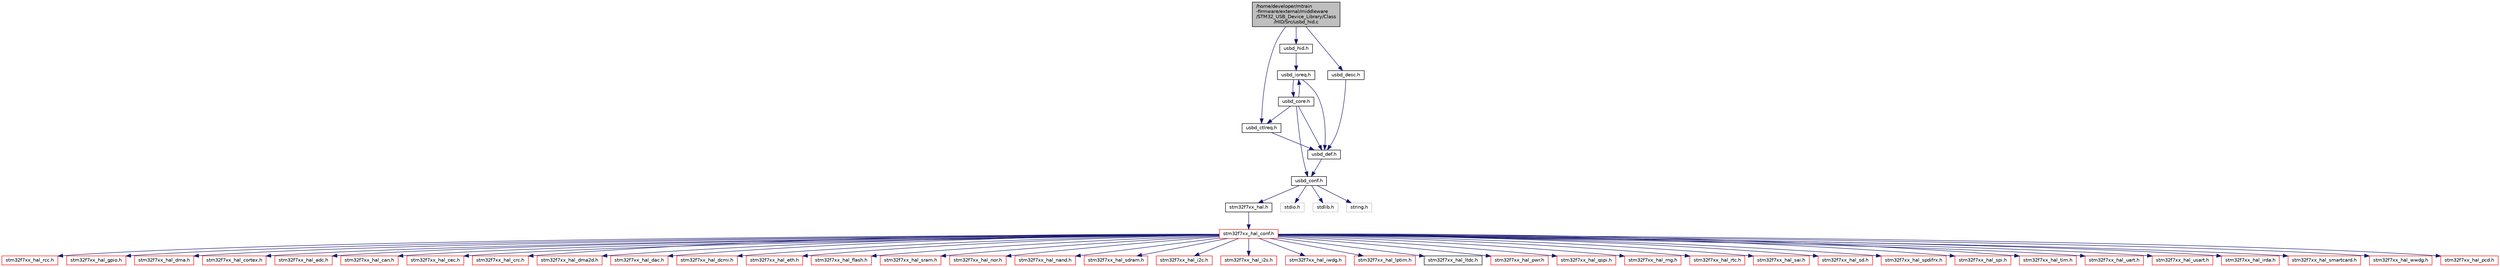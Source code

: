 digraph "/home/developer/mtrain-firmware/external/middleware/STM32_USB_Device_Library/Class/HID/Src/usbd_hid.c"
{
  edge [fontname="Helvetica",fontsize="10",labelfontname="Helvetica",labelfontsize="10"];
  node [fontname="Helvetica",fontsize="10",shape=record];
  Node0 [label="/home/developer/mtrain\l-firmware/external/middleware\l/STM32_USB_Device_Library/Class\l/HID/Src/usbd_hid.c",height=0.2,width=0.4,color="black", fillcolor="grey75", style="filled", fontcolor="black"];
  Node0 -> Node1 [color="midnightblue",fontsize="10",style="solid",fontname="Helvetica"];
  Node1 [label="usbd_hid.h",height=0.2,width=0.4,color="black", fillcolor="white", style="filled",URL="$usbd__hid_8h.html",tooltip="Header file for the usbd_hid_core.c file. "];
  Node1 -> Node2 [color="midnightblue",fontsize="10",style="solid",fontname="Helvetica"];
  Node2 [label="usbd_ioreq.h",height=0.2,width=0.4,color="black", fillcolor="white", style="filled",URL="$usbd__ioreq_8h.html",tooltip="Header file for the usbd_ioreq.c file. "];
  Node2 -> Node3 [color="midnightblue",fontsize="10",style="solid",fontname="Helvetica"];
  Node3 [label="usbd_def.h",height=0.2,width=0.4,color="black", fillcolor="white", style="filled",URL="$usbd__def_8h.html",tooltip="General defines for the usb device library. "];
  Node3 -> Node4 [color="midnightblue",fontsize="10",style="solid",fontname="Helvetica"];
  Node4 [label="usbd_conf.h",height=0.2,width=0.4,color="black", fillcolor="white", style="filled",URL="$usbd__conf_8h.html"];
  Node4 -> Node5 [color="midnightblue",fontsize="10",style="solid",fontname="Helvetica"];
  Node5 [label="stm32f7xx_hal.h",height=0.2,width=0.4,color="black", fillcolor="white", style="filled",URL="$stm32f7xx__hal_8h.html",tooltip="This file contains all the functions prototypes for the HAL module driver. "];
  Node5 -> Node6 [color="midnightblue",fontsize="10",style="solid",fontname="Helvetica"];
  Node6 [label="stm32f7xx_hal_conf.h",height=0.2,width=0.4,color="red", fillcolor="white", style="filled",URL="$stm32f7xx__hal__conf_8h.html",tooltip="HAL configuration file. "];
  Node6 -> Node7 [color="midnightblue",fontsize="10",style="solid",fontname="Helvetica"];
  Node7 [label="stm32f7xx_hal_rcc.h",height=0.2,width=0.4,color="red", fillcolor="white", style="filled",URL="$stm32f7xx__hal__rcc_8h.html",tooltip="Header file of RCC HAL module. "];
  Node6 -> Node13 [color="midnightblue",fontsize="10",style="solid",fontname="Helvetica"];
  Node13 [label="stm32f7xx_hal_gpio.h",height=0.2,width=0.4,color="red", fillcolor="white", style="filled",URL="$stm32f7xx__hal__gpio_8h.html",tooltip="Header file of GPIO HAL module. "];
  Node6 -> Node15 [color="midnightblue",fontsize="10",style="solid",fontname="Helvetica"];
  Node15 [label="stm32f7xx_hal_dma.h",height=0.2,width=0.4,color="red", fillcolor="white", style="filled",URL="$stm32f7xx__hal__dma_8h.html",tooltip="Header file of DMA HAL module. "];
  Node6 -> Node17 [color="midnightblue",fontsize="10",style="solid",fontname="Helvetica"];
  Node17 [label="stm32f7xx_hal_cortex.h",height=0.2,width=0.4,color="red", fillcolor="white", style="filled",URL="$stm32f7xx__hal__cortex_8h.html",tooltip="Header file of CORTEX HAL module. "];
  Node6 -> Node18 [color="midnightblue",fontsize="10",style="solid",fontname="Helvetica"];
  Node18 [label="stm32f7xx_hal_adc.h",height=0.2,width=0.4,color="red", fillcolor="white", style="filled",URL="$stm32f7xx__hal__adc_8h.html",tooltip="Header file of ADC HAL extension module. "];
  Node6 -> Node20 [color="midnightblue",fontsize="10",style="solid",fontname="Helvetica"];
  Node20 [label="stm32f7xx_hal_can.h",height=0.2,width=0.4,color="red", fillcolor="white", style="filled",URL="$stm32f7xx__hal__can_8h.html",tooltip="Header file of CAN HAL module. "];
  Node6 -> Node21 [color="midnightblue",fontsize="10",style="solid",fontname="Helvetica"];
  Node21 [label="stm32f7xx_hal_cec.h",height=0.2,width=0.4,color="red", fillcolor="white", style="filled",URL="$stm32f7xx__hal__cec_8h.html",tooltip="Header file of CEC HAL module. "];
  Node6 -> Node22 [color="midnightblue",fontsize="10",style="solid",fontname="Helvetica"];
  Node22 [label="stm32f7xx_hal_crc.h",height=0.2,width=0.4,color="red", fillcolor="white", style="filled",URL="$stm32f7xx__hal__crc_8h.html",tooltip="Header file of CRC HAL module. "];
  Node6 -> Node24 [color="midnightblue",fontsize="10",style="solid",fontname="Helvetica"];
  Node24 [label="stm32f7xx_hal_dma2d.h",height=0.2,width=0.4,color="red", fillcolor="white", style="filled",URL="$stm32f7xx__hal__dma2d_8h.html",tooltip="Header file of DMA2D HAL module. "];
  Node6 -> Node25 [color="midnightblue",fontsize="10",style="solid",fontname="Helvetica"];
  Node25 [label="stm32f7xx_hal_dac.h",height=0.2,width=0.4,color="red", fillcolor="white", style="filled",URL="$stm32f7xx__hal__dac_8h.html",tooltip="Header file of DAC HAL module. "];
  Node6 -> Node27 [color="midnightblue",fontsize="10",style="solid",fontname="Helvetica"];
  Node27 [label="stm32f7xx_hal_dcmi.h",height=0.2,width=0.4,color="red", fillcolor="white", style="filled",URL="$stm32f7xx__hal__dcmi_8h.html",tooltip="Header file of DCMI HAL module. "];
  Node6 -> Node28 [color="midnightblue",fontsize="10",style="solid",fontname="Helvetica"];
  Node28 [label="stm32f7xx_hal_eth.h",height=0.2,width=0.4,color="red", fillcolor="white", style="filled",URL="$stm32f7xx__hal__eth_8h.html",tooltip="Header file of ETH HAL module. "];
  Node6 -> Node29 [color="midnightblue",fontsize="10",style="solid",fontname="Helvetica"];
  Node29 [label="stm32f7xx_hal_flash.h",height=0.2,width=0.4,color="red", fillcolor="white", style="filled",URL="$stm32f7xx__hal__flash_8h.html",tooltip="Header file of FLASH HAL module. "];
  Node6 -> Node31 [color="midnightblue",fontsize="10",style="solid",fontname="Helvetica"];
  Node31 [label="stm32f7xx_hal_sram.h",height=0.2,width=0.4,color="red", fillcolor="white", style="filled",URL="$stm32f7xx__hal__sram_8h.html",tooltip="Header file of SRAM HAL module. "];
  Node6 -> Node33 [color="midnightblue",fontsize="10",style="solid",fontname="Helvetica"];
  Node33 [label="stm32f7xx_hal_nor.h",height=0.2,width=0.4,color="red", fillcolor="white", style="filled",URL="$stm32f7xx__hal__nor_8h.html",tooltip="Header file of NOR HAL module. "];
  Node6 -> Node34 [color="midnightblue",fontsize="10",style="solid",fontname="Helvetica"];
  Node34 [label="stm32f7xx_hal_nand.h",height=0.2,width=0.4,color="red", fillcolor="white", style="filled",URL="$stm32f7xx__hal__nand_8h.html",tooltip="Header file of NAND HAL module. "];
  Node6 -> Node35 [color="midnightblue",fontsize="10",style="solid",fontname="Helvetica"];
  Node35 [label="stm32f7xx_hal_sdram.h",height=0.2,width=0.4,color="red", fillcolor="white", style="filled",URL="$stm32f7xx__hal__sdram_8h.html",tooltip="Header file of SDRAM HAL module. "];
  Node6 -> Node36 [color="midnightblue",fontsize="10",style="solid",fontname="Helvetica"];
  Node36 [label="stm32f7xx_hal_i2c.h",height=0.2,width=0.4,color="red", fillcolor="white", style="filled",URL="$stm32f7xx__hal__i2c_8h.html",tooltip="Header file of I2C HAL module. "];
  Node6 -> Node38 [color="midnightblue",fontsize="10",style="solid",fontname="Helvetica"];
  Node38 [label="stm32f7xx_hal_i2s.h",height=0.2,width=0.4,color="red", fillcolor="white", style="filled",URL="$stm32f7xx__hal__i2s_8h.html",tooltip="Header file of I2S HAL module. "];
  Node6 -> Node39 [color="midnightblue",fontsize="10",style="solid",fontname="Helvetica"];
  Node39 [label="stm32f7xx_hal_iwdg.h",height=0.2,width=0.4,color="red", fillcolor="white", style="filled",URL="$stm32f7xx__hal__iwdg_8h.html",tooltip="Header file of IWDG HAL module. "];
  Node6 -> Node40 [color="midnightblue",fontsize="10",style="solid",fontname="Helvetica"];
  Node40 [label="stm32f7xx_hal_lptim.h",height=0.2,width=0.4,color="red", fillcolor="white", style="filled",URL="$stm32f7xx__hal__lptim_8h.html",tooltip="Header file of LPTIM HAL module. "];
  Node6 -> Node41 [color="midnightblue",fontsize="10",style="solid",fontname="Helvetica"];
  Node41 [label="stm32f7xx_hal_ltdc.h",height=0.2,width=0.4,color="black", fillcolor="white", style="filled",URL="$stm32f7xx__hal__ltdc_8h.html",tooltip="Header file of LTDC HAL module. "];
  Node6 -> Node42 [color="midnightblue",fontsize="10",style="solid",fontname="Helvetica"];
  Node42 [label="stm32f7xx_hal_pwr.h",height=0.2,width=0.4,color="red", fillcolor="white", style="filled",URL="$stm32f7xx__hal__pwr_8h.html",tooltip="Header file of PWR HAL module. "];
  Node6 -> Node44 [color="midnightblue",fontsize="10",style="solid",fontname="Helvetica"];
  Node44 [label="stm32f7xx_hal_qspi.h",height=0.2,width=0.4,color="red", fillcolor="white", style="filled",URL="$stm32f7xx__hal__qspi_8h.html",tooltip="Header file of QSPI HAL module. "];
  Node6 -> Node45 [color="midnightblue",fontsize="10",style="solid",fontname="Helvetica"];
  Node45 [label="stm32f7xx_hal_rng.h",height=0.2,width=0.4,color="red", fillcolor="white", style="filled",URL="$stm32f7xx__hal__rng_8h.html",tooltip="Header file of RNG HAL module. "];
  Node6 -> Node46 [color="midnightblue",fontsize="10",style="solid",fontname="Helvetica"];
  Node46 [label="stm32f7xx_hal_rtc.h",height=0.2,width=0.4,color="red", fillcolor="white", style="filled",URL="$stm32f7xx__hal__rtc_8h.html",tooltip="Header file of RTC HAL module. "];
  Node6 -> Node48 [color="midnightblue",fontsize="10",style="solid",fontname="Helvetica"];
  Node48 [label="stm32f7xx_hal_sai.h",height=0.2,width=0.4,color="red", fillcolor="white", style="filled",URL="$stm32f7xx__hal__sai_8h.html",tooltip="Header file of SAI HAL module. "];
  Node6 -> Node49 [color="midnightblue",fontsize="10",style="solid",fontname="Helvetica"];
  Node49 [label="stm32f7xx_hal_sd.h",height=0.2,width=0.4,color="red", fillcolor="white", style="filled",URL="$stm32f7xx__hal__sd_8h.html",tooltip="Header file of SD HAL module. "];
  Node6 -> Node51 [color="midnightblue",fontsize="10",style="solid",fontname="Helvetica"];
  Node51 [label="stm32f7xx_hal_spdifrx.h",height=0.2,width=0.4,color="red", fillcolor="white", style="filled",URL="$stm32f7xx__hal__spdifrx_8h.html",tooltip="Header file of SPDIFRX HAL module. "];
  Node6 -> Node52 [color="midnightblue",fontsize="10",style="solid",fontname="Helvetica"];
  Node52 [label="stm32f7xx_hal_spi.h",height=0.2,width=0.4,color="red", fillcolor="white", style="filled",URL="$stm32f7xx__hal__spi_8h.html",tooltip="Header file of SPI HAL module. "];
  Node6 -> Node53 [color="midnightblue",fontsize="10",style="solid",fontname="Helvetica"];
  Node53 [label="stm32f7xx_hal_tim.h",height=0.2,width=0.4,color="red", fillcolor="white", style="filled",URL="$stm32f7xx__hal__tim_8h.html",tooltip="Header file of TIM HAL module. "];
  Node6 -> Node55 [color="midnightblue",fontsize="10",style="solid",fontname="Helvetica"];
  Node55 [label="stm32f7xx_hal_uart.h",height=0.2,width=0.4,color="red", fillcolor="white", style="filled",URL="$stm32f7xx__hal__uart_8h.html",tooltip="Header file of UART HAL module. "];
  Node6 -> Node57 [color="midnightblue",fontsize="10",style="solid",fontname="Helvetica"];
  Node57 [label="stm32f7xx_hal_usart.h",height=0.2,width=0.4,color="red", fillcolor="white", style="filled",URL="$stm32f7xx__hal__usart_8h.html",tooltip="Header file of USART HAL module. "];
  Node6 -> Node59 [color="midnightblue",fontsize="10",style="solid",fontname="Helvetica"];
  Node59 [label="stm32f7xx_hal_irda.h",height=0.2,width=0.4,color="red", fillcolor="white", style="filled",URL="$stm32f7xx__hal__irda_8h.html",tooltip="Header file of IRDA HAL module. "];
  Node6 -> Node61 [color="midnightblue",fontsize="10",style="solid",fontname="Helvetica"];
  Node61 [label="stm32f7xx_hal_smartcard.h",height=0.2,width=0.4,color="red", fillcolor="white", style="filled",URL="$stm32f7xx__hal__smartcard_8h.html",tooltip="Header file of SMARTCARD HAL module. "];
  Node6 -> Node63 [color="midnightblue",fontsize="10",style="solid",fontname="Helvetica"];
  Node63 [label="stm32f7xx_hal_wwdg.h",height=0.2,width=0.4,color="red", fillcolor="white", style="filled",URL="$stm32f7xx__hal__wwdg_8h.html",tooltip="Header file of WWDG HAL module. "];
  Node6 -> Node64 [color="midnightblue",fontsize="10",style="solid",fontname="Helvetica"];
  Node64 [label="stm32f7xx_hal_pcd.h",height=0.2,width=0.4,color="red", fillcolor="white", style="filled",URL="$stm32f7xx__hal__pcd_8h.html",tooltip="Header file of PCD HAL module. "];
  Node4 -> Node11 [color="midnightblue",fontsize="10",style="solid",fontname="Helvetica"];
  Node11 [label="stdio.h",height=0.2,width=0.4,color="grey75", fillcolor="white", style="filled"];
  Node4 -> Node72 [color="midnightblue",fontsize="10",style="solid",fontname="Helvetica"];
  Node72 [label="stdlib.h",height=0.2,width=0.4,color="grey75", fillcolor="white", style="filled"];
  Node4 -> Node73 [color="midnightblue",fontsize="10",style="solid",fontname="Helvetica"];
  Node73 [label="string.h",height=0.2,width=0.4,color="grey75", fillcolor="white", style="filled"];
  Node2 -> Node74 [color="midnightblue",fontsize="10",style="solid",fontname="Helvetica"];
  Node74 [label="usbd_core.h",height=0.2,width=0.4,color="black", fillcolor="white", style="filled",URL="$usbd__core_8h.html",tooltip="Header file for usbd_core.c file. "];
  Node74 -> Node4 [color="midnightblue",fontsize="10",style="solid",fontname="Helvetica"];
  Node74 -> Node3 [color="midnightblue",fontsize="10",style="solid",fontname="Helvetica"];
  Node74 -> Node2 [color="midnightblue",fontsize="10",style="solid",fontname="Helvetica"];
  Node74 -> Node75 [color="midnightblue",fontsize="10",style="solid",fontname="Helvetica"];
  Node75 [label="usbd_ctlreq.h",height=0.2,width=0.4,color="black", fillcolor="white", style="filled",URL="$usbd__ctlreq_8h.html"];
  Node75 -> Node3 [color="midnightblue",fontsize="10",style="solid",fontname="Helvetica"];
  Node0 -> Node76 [color="midnightblue",fontsize="10",style="solid",fontname="Helvetica"];
  Node76 [label="usbd_desc.h",height=0.2,width=0.4,color="black", fillcolor="white", style="filled",URL="$usbd__desc_8h.html"];
  Node76 -> Node3 [color="midnightblue",fontsize="10",style="solid",fontname="Helvetica"];
  Node0 -> Node75 [color="midnightblue",fontsize="10",style="solid",fontname="Helvetica"];
}
